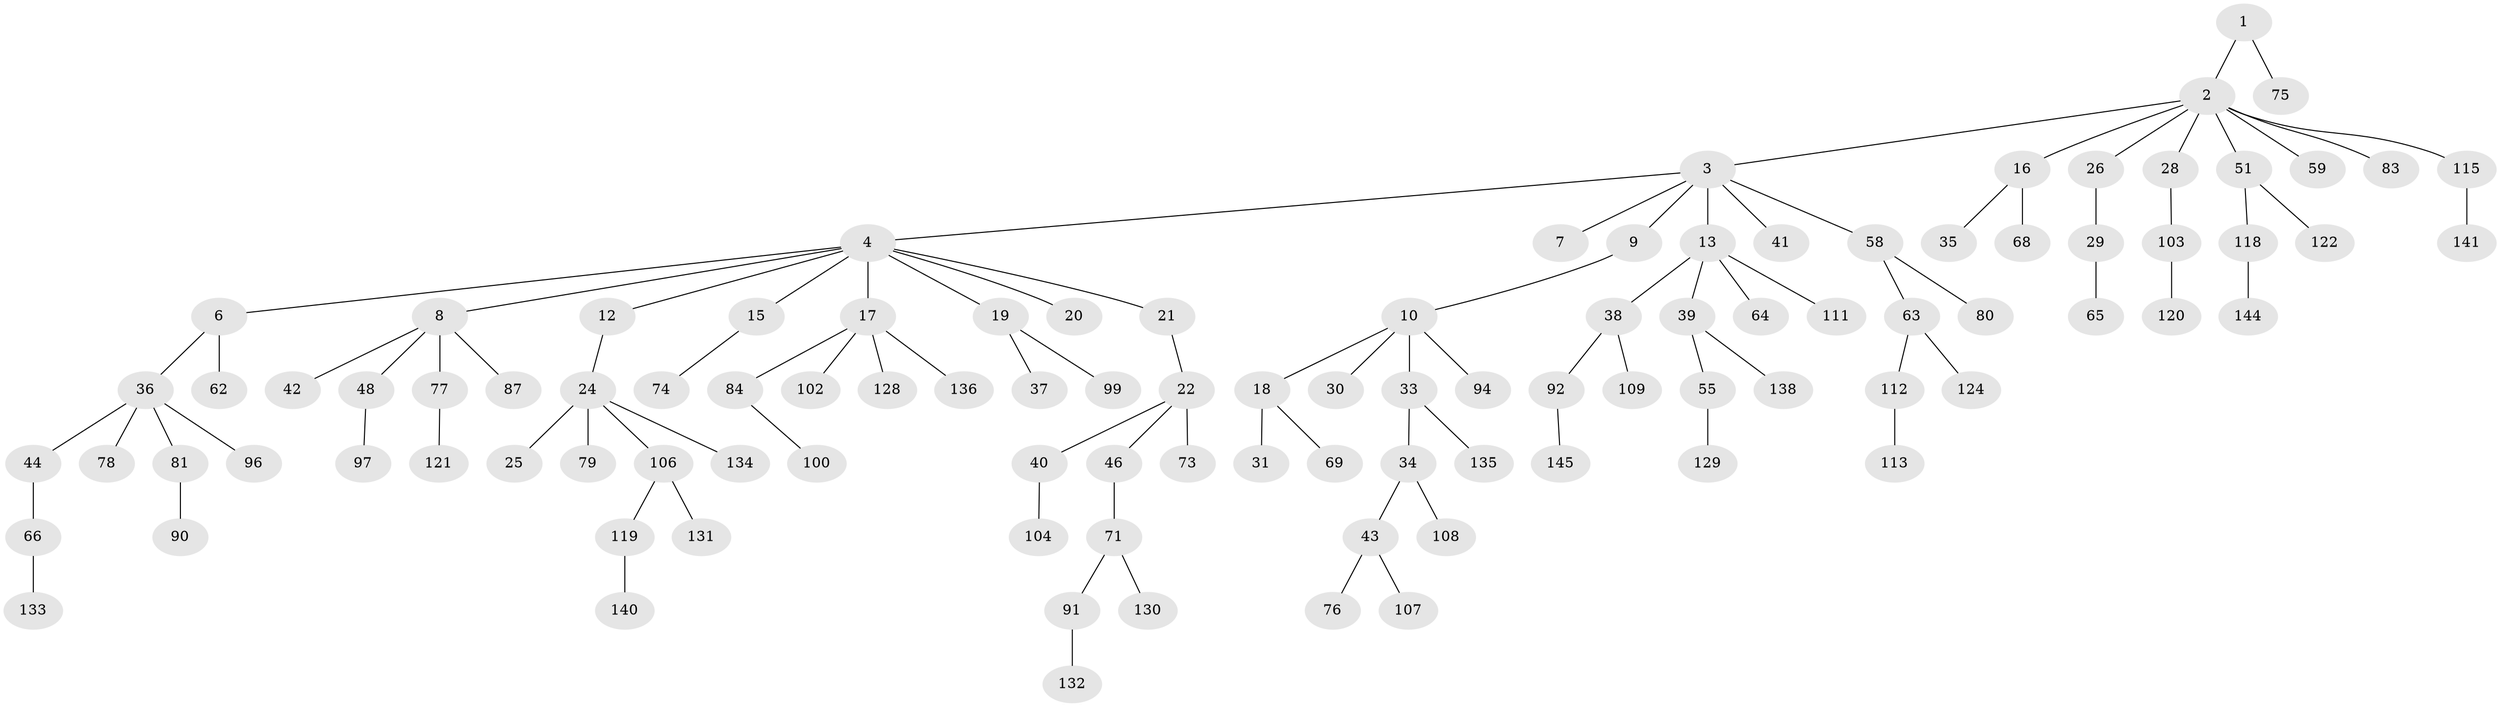 // original degree distribution, {2: 0.2550335570469799, 8: 0.006711409395973154, 5: 0.013422818791946308, 7: 0.006711409395973154, 4: 0.06711409395973154, 3: 0.1610738255033557, 1: 0.47651006711409394, 6: 0.013422818791946308}
// Generated by graph-tools (version 1.1) at 2025/42/03/06/25 10:42:05]
// undirected, 103 vertices, 102 edges
graph export_dot {
graph [start="1"]
  node [color=gray90,style=filled];
  1 [super="+49"];
  2 [super="+47"];
  3 [super="+5"];
  4 [super="+11"];
  6;
  7;
  8 [super="+14"];
  9;
  10 [super="+147"];
  12;
  13 [super="+23"];
  15 [super="+32"];
  16 [super="+27"];
  17 [super="+72"];
  18 [super="+56"];
  19 [super="+57"];
  20;
  21 [super="+70"];
  22 [super="+142"];
  24 [super="+61"];
  25;
  26 [super="+85"];
  28 [super="+50"];
  29;
  30 [super="+117"];
  31;
  33 [super="+52"];
  34;
  35;
  36 [super="+98"];
  37;
  38 [super="+54"];
  39 [super="+53"];
  40;
  41 [super="+45"];
  42 [super="+67"];
  43;
  44;
  46;
  48;
  51 [super="+89"];
  55;
  58 [super="+60"];
  59;
  62 [super="+86"];
  63;
  64 [super="+127"];
  65;
  66;
  68;
  69;
  71 [super="+88"];
  73 [super="+114"];
  74 [super="+101"];
  75;
  76 [super="+82"];
  77;
  78 [super="+93"];
  79;
  80;
  81 [super="+125"];
  83 [super="+123"];
  84 [super="+148"];
  87 [super="+95"];
  90;
  91;
  92 [super="+126"];
  94;
  96 [super="+105"];
  97;
  99;
  100;
  102;
  103 [super="+116"];
  104;
  106 [super="+110"];
  107;
  108;
  109;
  111 [super="+149"];
  112 [super="+139"];
  113;
  115;
  118 [super="+143"];
  119 [super="+146"];
  120;
  121;
  122;
  124;
  128;
  129;
  130;
  131 [super="+137"];
  132;
  133;
  134;
  135;
  136;
  138;
  140;
  141;
  144;
  145;
  1 -- 2;
  1 -- 75;
  2 -- 3;
  2 -- 16;
  2 -- 26;
  2 -- 28;
  2 -- 51;
  2 -- 115;
  2 -- 59;
  2 -- 83;
  3 -- 4;
  3 -- 9;
  3 -- 13;
  3 -- 41;
  3 -- 58;
  3 -- 7;
  4 -- 6;
  4 -- 8;
  4 -- 12;
  4 -- 17;
  4 -- 19;
  4 -- 21;
  4 -- 20;
  4 -- 15;
  6 -- 36;
  6 -- 62;
  8 -- 77;
  8 -- 87;
  8 -- 48;
  8 -- 42;
  9 -- 10;
  10 -- 18;
  10 -- 30;
  10 -- 33;
  10 -- 94;
  12 -- 24;
  13 -- 38;
  13 -- 39;
  13 -- 64;
  13 -- 111;
  15 -- 74;
  16 -- 68;
  16 -- 35;
  17 -- 84;
  17 -- 128;
  17 -- 136;
  17 -- 102;
  18 -- 31;
  18 -- 69;
  19 -- 37;
  19 -- 99;
  21 -- 22;
  22 -- 40;
  22 -- 46;
  22 -- 73;
  24 -- 25;
  24 -- 134;
  24 -- 106;
  24 -- 79;
  26 -- 29;
  28 -- 103;
  29 -- 65;
  33 -- 34;
  33 -- 135;
  34 -- 43;
  34 -- 108;
  36 -- 44;
  36 -- 78;
  36 -- 81;
  36 -- 96;
  38 -- 92;
  38 -- 109;
  39 -- 138;
  39 -- 55;
  40 -- 104;
  43 -- 76;
  43 -- 107;
  44 -- 66;
  46 -- 71;
  48 -- 97;
  51 -- 122;
  51 -- 118;
  55 -- 129;
  58 -- 80;
  58 -- 63;
  63 -- 112;
  63 -- 124;
  66 -- 133;
  71 -- 91;
  71 -- 130;
  77 -- 121;
  81 -- 90;
  84 -- 100;
  91 -- 132;
  92 -- 145;
  103 -- 120;
  106 -- 131;
  106 -- 119;
  112 -- 113;
  115 -- 141;
  118 -- 144;
  119 -- 140;
}
